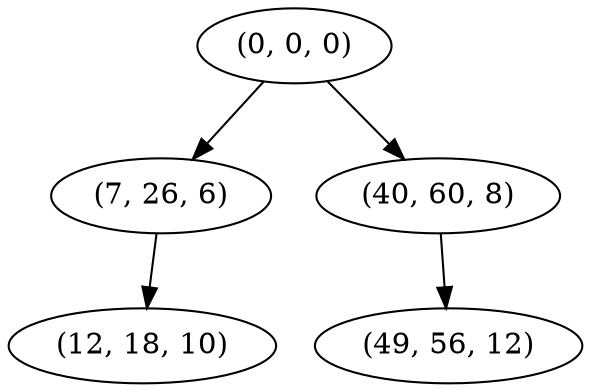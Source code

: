 digraph tree {
    "(0, 0, 0)";
    "(7, 26, 6)";
    "(12, 18, 10)";
    "(40, 60, 8)";
    "(49, 56, 12)";
    "(0, 0, 0)" -> "(7, 26, 6)";
    "(0, 0, 0)" -> "(40, 60, 8)";
    "(7, 26, 6)" -> "(12, 18, 10)";
    "(40, 60, 8)" -> "(49, 56, 12)";
}
